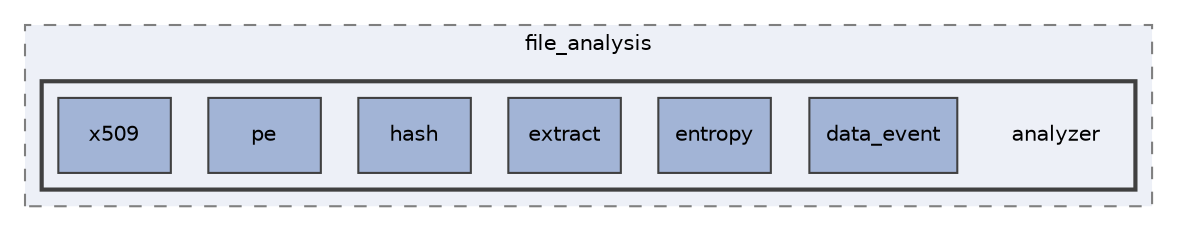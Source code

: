 digraph "/Users/jlu/zeek/src/file_analysis/analyzer"
{
 // LATEX_PDF_SIZE
  edge [fontname="Helvetica",fontsize="10",labelfontname="Helvetica",labelfontsize="10"];
  node [fontname="Helvetica",fontsize="10",shape=record];
  compound=true
  subgraph clusterdir_4bee30c4e18207eb8a826031992bf4ef {
    graph [ bgcolor="#edf0f7", pencolor="grey50", style="filled,dashed,", label="file_analysis", fontname="Helvetica", fontsize="10", URL="dir_4bee30c4e18207eb8a826031992bf4ef.html"]
  subgraph clusterdir_c6068b60a0d16f263d9ede7ca7d07b47 {
    graph [ bgcolor="#edf0f7", pencolor="grey25", style="filled,bold,", label="", fontname="Helvetica", fontsize="10", URL="dir_c6068b60a0d16f263d9ede7ca7d07b47.html"]
    dir_c6068b60a0d16f263d9ede7ca7d07b47 [shape=plaintext, label="analyzer"];
  dir_4ec016e25c2a0d707f21faf059825bbf [shape=box, label="data_event", style="filled,", fillcolor="#a2b4d6", color="grey25", URL="dir_4ec016e25c2a0d707f21faf059825bbf.html"];
  dir_0a0ae909bb346b4cec160d11673714b6 [shape=box, label="entropy", style="filled,", fillcolor="#a2b4d6", color="grey25", URL="dir_0a0ae909bb346b4cec160d11673714b6.html"];
  dir_d50648c59c93d7690794d69744ce0301 [shape=box, label="extract", style="filled,", fillcolor="#a2b4d6", color="grey25", URL="dir_d50648c59c93d7690794d69744ce0301.html"];
  dir_cd3b9b893716081fbfd0ead8dd19cd09 [shape=box, label="hash", style="filled,", fillcolor="#a2b4d6", color="grey25", URL="dir_cd3b9b893716081fbfd0ead8dd19cd09.html"];
  dir_9004946eded2024bdedc9d90a6e7fc68 [shape=box, label="pe", style="filled,", fillcolor="#a2b4d6", color="grey25", URL="dir_9004946eded2024bdedc9d90a6e7fc68.html"];
  dir_5f613241a3ef2685c77e646baf7b7f91 [shape=box, label="x509", style="filled,", fillcolor="#a2b4d6", color="grey25", URL="dir_5f613241a3ef2685c77e646baf7b7f91.html"];
  }
  }
}
